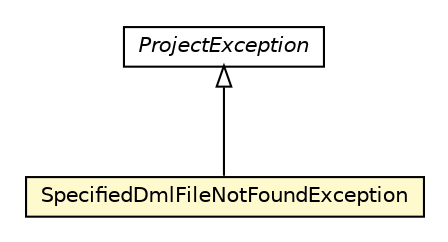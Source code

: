#!/usr/local/bin/dot
#
# Class diagram 
# Generated by UMLGraph version 5.1 (http://www.umlgraph.org/)
#

digraph G {
	edge [fontname="Helvetica",fontsize=10,labelfontname="Helvetica",labelfontsize=10];
	node [fontname="Helvetica",fontsize=10,shape=plaintext];
	nodesep=0.25;
	ranksep=0.5;
	// pt.ist.fenixframework.core.exception.SpecifiedDmlFileNotFoundException
	c35430 [label=<<table title="pt.ist.fenixframework.core.exception.SpecifiedDmlFileNotFoundException" border="0" cellborder="1" cellspacing="0" cellpadding="2" port="p" bgcolor="lemonChiffon" href="./SpecifiedDmlFileNotFoundException.html">
		<tr><td><table border="0" cellspacing="0" cellpadding="1">
<tr><td align="center" balign="center"> SpecifiedDmlFileNotFoundException </td></tr>
		</table></td></tr>
		</table>>, fontname="Helvetica", fontcolor="black", fontsize=10.0];
	// pt.ist.fenixframework.core.exception.ProjectException
	c35432 [label=<<table title="pt.ist.fenixframework.core.exception.ProjectException" border="0" cellborder="1" cellspacing="0" cellpadding="2" port="p" href="./ProjectException.html">
		<tr><td><table border="0" cellspacing="0" cellpadding="1">
<tr><td align="center" balign="center"><font face="Helvetica-Oblique"> ProjectException </font></td></tr>
		</table></td></tr>
		</table>>, fontname="Helvetica", fontcolor="black", fontsize=10.0];
	//pt.ist.fenixframework.core.exception.SpecifiedDmlFileNotFoundException extends pt.ist.fenixframework.core.exception.ProjectException
	c35432:p -> c35430:p [dir=back,arrowtail=empty];
}

